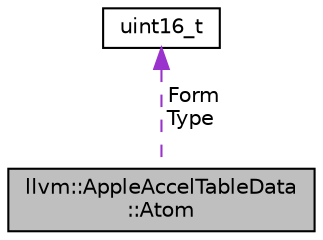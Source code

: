 digraph "llvm::AppleAccelTableData::Atom"
{
 // LATEX_PDF_SIZE
  bgcolor="transparent";
  edge [fontname="Helvetica",fontsize="10",labelfontname="Helvetica",labelfontsize="10"];
  node [fontname="Helvetica",fontsize="10",shape="box"];
  Node1 [label="llvm::AppleAccelTableData\l::Atom",height=0.2,width=0.4,color="black", fillcolor="grey75", style="filled", fontcolor="black",tooltip="An Atom defines the form of the data in an Apple accelerator table."];
  Node2 -> Node1 [dir="back",color="darkorchid3",fontsize="10",style="dashed",label=" Form\nType" ,fontname="Helvetica"];
  Node2 [label="uint16_t",height=0.2,width=0.4,color="black",tooltip=" "];
}
